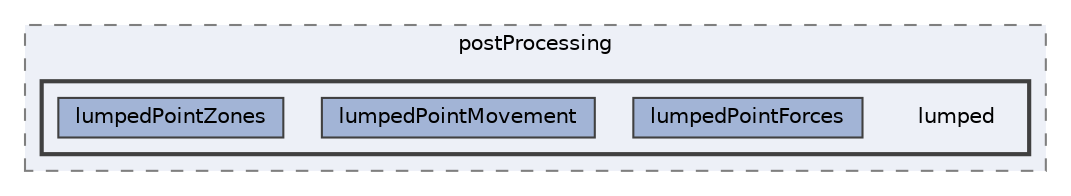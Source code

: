 digraph "applications/utilities/postProcessing/lumped"
{
 // LATEX_PDF_SIZE
  bgcolor="transparent";
  edge [fontname=Helvetica,fontsize=10,labelfontname=Helvetica,labelfontsize=10];
  node [fontname=Helvetica,fontsize=10,shape=box,height=0.2,width=0.4];
  compound=true
  subgraph clusterdir_b0c2b0d6e5b08bdff054b28f26ba51e7 {
    graph [ bgcolor="#edf0f7", pencolor="grey50", label="postProcessing", fontname=Helvetica,fontsize=10 style="filled,dashed", URL="dir_b0c2b0d6e5b08bdff054b28f26ba51e7.html",tooltip=""]
  subgraph clusterdir_841b188b54e869951e65e52efec69528 {
    graph [ bgcolor="#edf0f7", pencolor="grey25", label="", fontname=Helvetica,fontsize=10 style="filled,bold", URL="dir_841b188b54e869951e65e52efec69528.html",tooltip=""]
    dir_841b188b54e869951e65e52efec69528 [shape=plaintext, label="lumped"];
  dir_5ba6c22f680f62193acaef4616ef3184 [label="lumpedPointForces", fillcolor="#a2b4d6", color="grey25", style="filled", URL="dir_5ba6c22f680f62193acaef4616ef3184.html",tooltip=""];
  dir_0868a3c8bf56e9e15bb67ee1c1b5c684 [label="lumpedPointMovement", fillcolor="#a2b4d6", color="grey25", style="filled", URL="dir_0868a3c8bf56e9e15bb67ee1c1b5c684.html",tooltip=""];
  dir_00a1d9cd3ce0be2fb30e13cf1ab775e6 [label="lumpedPointZones", fillcolor="#a2b4d6", color="grey25", style="filled", URL="dir_00a1d9cd3ce0be2fb30e13cf1ab775e6.html",tooltip=""];
  }
  }
}
